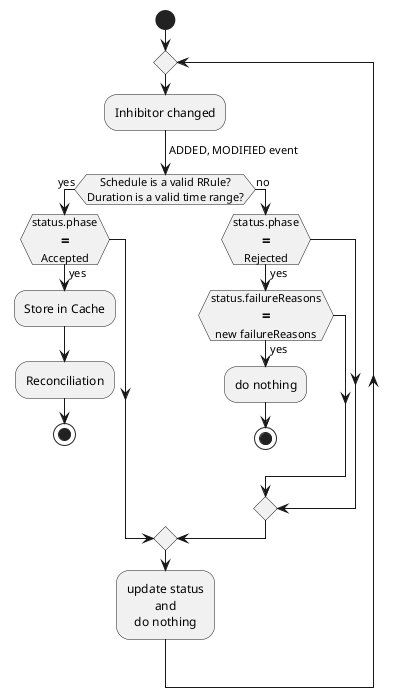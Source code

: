 @startuml admission_workflow_inhibitor
skinparam defaultTextAlignment center

start

repeat
  :Inhibitor changed;
  ->ADDED, MODIFIED event;
  if (Schedule is a valid RRule?\nDuration is a valid time range?) then (yes)
    if (status.phase\n==\nAccepted) then (yes)
      :Store in Cache;
      :Reconciliation;
      stop
    endif
  else (no)
    if (status.phase\n==\nRejected) then (yes)
      if (status.failureReasons\n==\nnew failureReasons) then (yes)
        :do nothing;
        stop
      endif
    endif
  endif
  :update status\nand\ndo nothing;


@enduml
